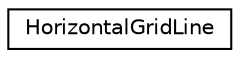 digraph "Graphical Class Hierarchy"
{
 // LATEX_PDF_SIZE
  edge [fontname="Helvetica",fontsize="10",labelfontname="Helvetica",labelfontsize="10"];
  node [fontname="Helvetica",fontsize="10",shape=record];
  rankdir="LR";
  Node0 [label="HorizontalGridLine",height=0.2,width=0.4,color="black", fillcolor="white", style="filled",URL="$classHorizontalGridLine.html",tooltip=" "];
}
